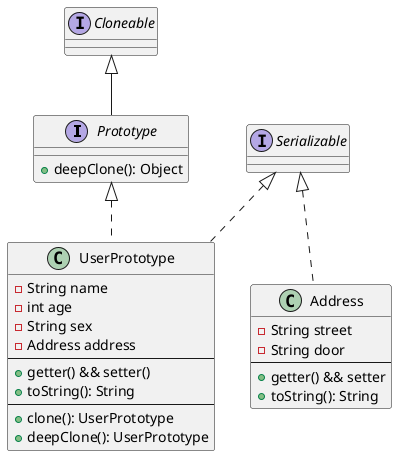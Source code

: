 @startuml
interface Prototype extends Cloneable {
    + deepClone(): Object
}

class UserPrototype implements Prototype, Serializable {
    - String name
    - int age
    - String sex
    - Address address
    ---
    + getter() && setter()
    + toString(): String
    ---
    + clone(): UserPrototype
    + deepClone(): UserPrototype
}

class Address implements Serializable {
    - String street
    - String door
    ---
    + getter() && setter
    + toString(): String
}
@enduml